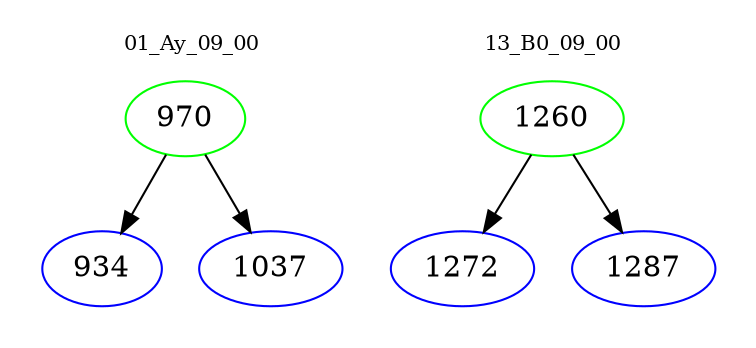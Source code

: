 digraph{
subgraph cluster_0 {
color = white
label = "01_Ay_09_00";
fontsize=10;
T0_970 [label="970", color="green"]
T0_970 -> T0_934 [color="black"]
T0_934 [label="934", color="blue"]
T0_970 -> T0_1037 [color="black"]
T0_1037 [label="1037", color="blue"]
}
subgraph cluster_1 {
color = white
label = "13_B0_09_00";
fontsize=10;
T1_1260 [label="1260", color="green"]
T1_1260 -> T1_1272 [color="black"]
T1_1272 [label="1272", color="blue"]
T1_1260 -> T1_1287 [color="black"]
T1_1287 [label="1287", color="blue"]
}
}
